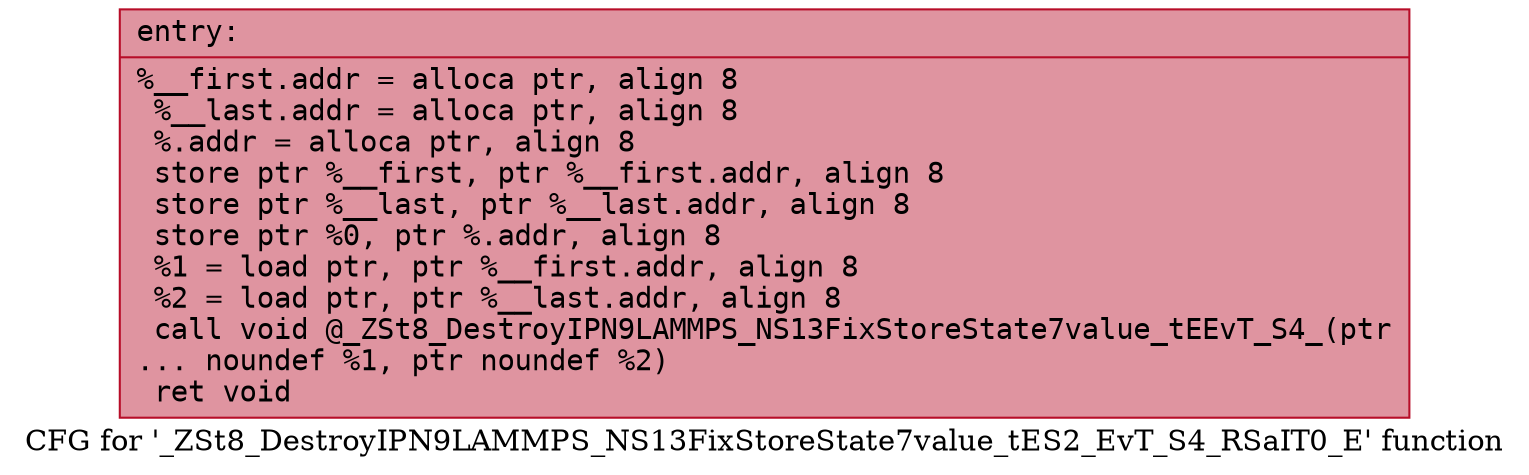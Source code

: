 digraph "CFG for '_ZSt8_DestroyIPN9LAMMPS_NS13FixStoreState7value_tES2_EvT_S4_RSaIT0_E' function" {
	label="CFG for '_ZSt8_DestroyIPN9LAMMPS_NS13FixStoreState7value_tES2_EvT_S4_RSaIT0_E' function";

	Node0x55b564a91540 [shape=record,color="#b70d28ff", style=filled, fillcolor="#b70d2870" fontname="Courier",label="{entry:\l|  %__first.addr = alloca ptr, align 8\l  %__last.addr = alloca ptr, align 8\l  %.addr = alloca ptr, align 8\l  store ptr %__first, ptr %__first.addr, align 8\l  store ptr %__last, ptr %__last.addr, align 8\l  store ptr %0, ptr %.addr, align 8\l  %1 = load ptr, ptr %__first.addr, align 8\l  %2 = load ptr, ptr %__last.addr, align 8\l  call void @_ZSt8_DestroyIPN9LAMMPS_NS13FixStoreState7value_tEEvT_S4_(ptr\l... noundef %1, ptr noundef %2)\l  ret void\l}"];
}
